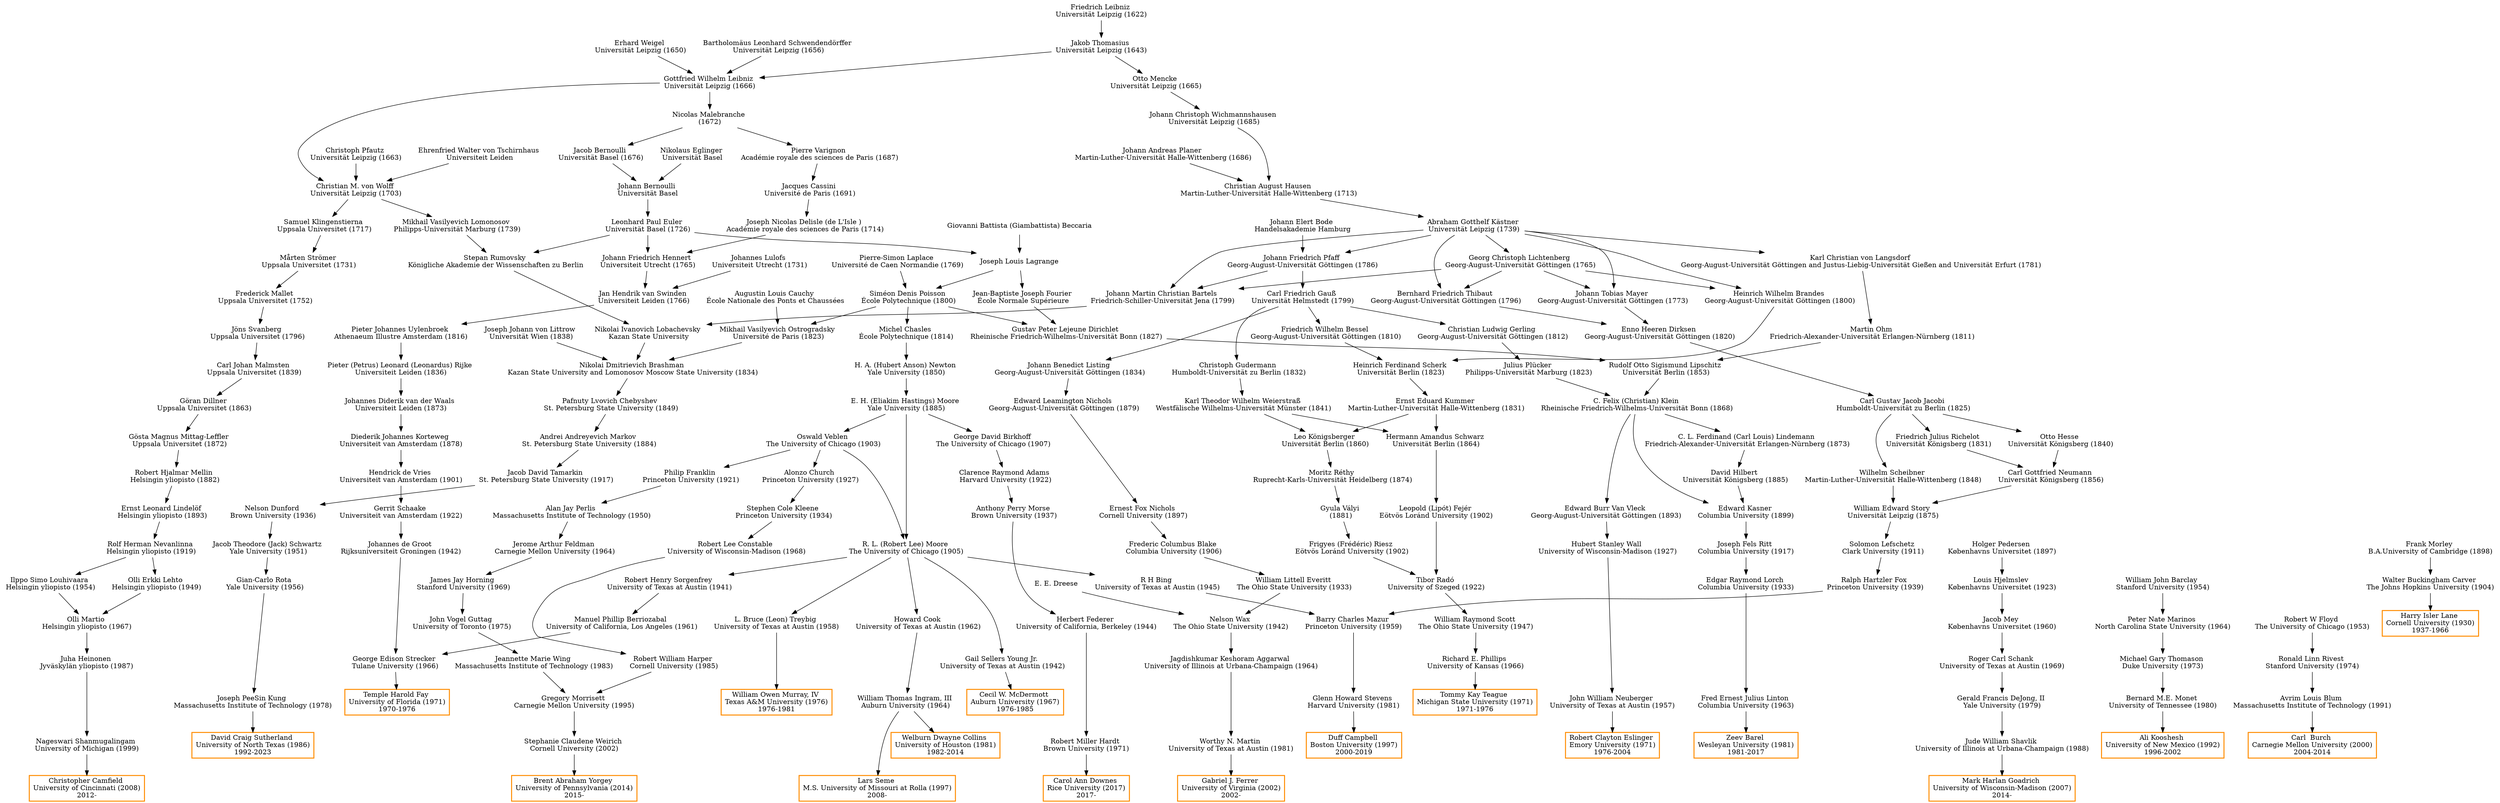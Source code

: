 digraph genealogy {
  graph [charset="utf-8"];
  node [shape=plaintext];

{ node [shape=rectangle, color=darkorange, style=bold];
{rank=same;
  x1 [label="Gabriel J. Ferrer \nUniversity of Virginia (2002)\n2002-"];
  269156 [label="Carol Ann Downes \nRice University (2017)\n2017-"];
  187943 [label="Brent Abraham Yorgey \nUniversity of Pennsylvania (2014)\n2015-"];
  126486 [label="Christopher Camfield \nUniversity of Cincinnati (2008)\n2012-"];
  122262 [label="Mark Harlan Goadrich \nUniversity of Wisconsin-Madison (2007)\n2014-"];
  x10 [label="Lars Seme \nM.S. University of Missouri at Rolla (1997)\n2008-"];
}
{rank=same;
x4 [label="Cecil W. McDermott \nAuburn University (1967)\n1976-1985"];
1692 [label="Temple Harold Fay \nUniversity of Florida (1971)\n1970-1976"];
15367 [label="Tommy Kay Teague \nMichigan State University (1971)\n1971-1976"];
17316 [label="William Owen Murray, IV \nTexas A&M University (1976)\n1976-1981"];
}
{rank=same;
x5 [label="Ali Kooshesh \nUniversity of New Mexico (1992)\n1996-2002"];
2063 [label="Robert Clayton Eslinger \nEmory University (1971)\n1976-2004"];
12164 [label="Welburn Dwayne Collins \nUniversity of Houston (1981)\n1982-2014"];
50346 [label="Carl  Burch \nCarnegie Mellon University (2000)\n2004-2014"];

38929 [label="Zeev Barel \nWesleyan University (1981)\n1981-2017"];
24038 [label="Duff Campbell \nBoston University (1997)\n2000-2019"];
10827 [label="David Craig Sutherland \nUniversity of North Texas (1986)\n1992-2023"];
}
42744 [label="Harry Isler Lane \nCornell University (1930)\n1937-1966"];
}

    33035 [label="Avrim Louis Blum \nMassachusetts Institute of Technology (1991)"];
    50081 [label="Ronald Linn Rivest \nStanford University (1974)"];
    69223 [label="Robert W Floyd \nThe University of Chicago (1953)"];

    33035 -> 50346;
    50081 -> 33035;
    69223 -> 50081;

{rank=same; 10827; 73525;}
{rank=same; 19953; 7402;}
{rank=same; 7436; 37342; 84012;}
{rank=same; 8158; 66377;}
{rank=same; 10278; 4838;}
{rank=same; 50224; 15367;}
  x2 [label="Worthy N. Martin \nUniversity of Texas at Austin (1981)"];
  x3 [label="Gail Sellers Young Jr. \nUniversity of Texas at Austin (1942)"];
  x6 [label="Bernard M.E. Monet \nUniversity of Tennessee (1980)"];
  x7 [label="Michael Gary Thomason \nDuke University (1973)"];
  x8 [label="Peter Nate Marinos \nNorth Carolina State University (1964)"];
  x9 [label="William John Barclay \nStanford University (1954)"];

  291898 [label="Jagdishkumar Keshoram Aggarwal \nUniversity of Illinois at Urbana-Champaign (1964)"];
  4403 [label="Robert Miller Hardt \nBrown University (1971)"];
  792 [label="William Thomas Ingram, III \nAuburn University (1964)"];
  6806 [label="Glenn Howard Stevens \nHarvard University (1981)"];
  73525 [label="Stephanie Claudene Weirich \nCornell University (2002)"];
  15727 [label="Richard E. Phillips \nUniversity of Kansas (1966)"];
  318 [label="L. Bruce (Leon) Treybig \nUniversity of Texas at Austin (1958)"];
  11614 [label="Joseph PeeSin Kung \nMassachusetts Institute of Technology (1978)"];
  11322 [label="John William Neuberger \nUniversity of Texas at Austin (1957)"];
  13276 [label="Fred Ernest Julius Linton \nColumbia University (1963)"];
  58325 [label="Nageswari Shanmugalingam \nUniversity of Michigan (1999)"];
  82245 [label="Jude William Shavlik \nUniversity of Illinois at Urbana-Champaign (1988)"];
  8163 [label="Walter Buckingham Carver \nThe Johns Hopkins University (1904)"];
  4838 [label="Nelson Wax \nThe Ohio State University (1942)"];
  621 [label="George Edison Strecker \nTulane University (1966)"];
  10278 [label="Herbert Federer \nUniversity of California, Berkeley (1944)"];
  322 [label="Howard Cook \nUniversity of Texas at Austin (1962)"];
  11730 [label="Barry Charles Mazur \nPrinceton University (1959)"];
  50224 [label="Gregory Morrisett \nCarnegie Mellon University (1995)"];
  10182 [label="William Raymond Scott \nThe Ohio State University (1947)"];
  286 [label="R. L. (Robert Lee) Moore \nThe University of Chicago (1905)"];
  7721 [label="Gian-Carlo Rota \nYale University (1956)"];
  7952 [label="Hubert Stanley Wall \nUniversity of Wisconsin-Madison (1927)"];
  13270 [label="Edgar Raymond Lorch \nColumbia University (1933)"];
  47379 [label="Juha Heinonen \nJyväskylän yliopisto (1987)"];
  41368 [label="Gerald Francis DeJong, II \nYale University (1979)"];
  8158 [label="Frank Morley \nB.A.University of Cambridge (1898)"];
  99740 [label="E. E. Dreese"];
  83975 [label="William Littell Everitt \nThe Ohio State University (1933)"];
  619 [label="Manuel Phillip Berriozabal \nUniversity of California, Los Angeles (1961)"];
  15967 [label="Johannes de Groot \nRijksuniversiteit Groningen (1942)"];
  4312 [label="Anthony Perry Morse \nBrown University (1937)"];
  305 [label="R H Bing \nUniversity of Texas at Austin (1945)"];
  15155 [label="Ralph Hartzler Fox \nPrinceton University (1939)"];
  50068 [label="Robert William Harper \nCornell University (1985)"];
  50090 [label="Jeannette Marie Wing \nMassachusetts Institute of Technology (1983)"];
  10323 [label="Tibor Radó \nUniversity of Szeged (1922)"];
  806 [label="E. H. (Eliakim Hastings) Moore \nYale University (1885)"];
  805 [label="Oswald Veblen \nThe University of Chicago (1903)"];
  13409 [label="Jacob Theodore (Jack) Schwartz \nYale University (1951)"];
  7436 [label="Edward Burr Van Vleck \nGeorg-August-Universität Göttingen (1893)"];
  37354 [label="Joseph Fels Ritt \nColumbia University (1917)"];
  32615 [label="Olli Martio \nHelsingin yliopisto (1967)"];
  78231 [label="Roger Carl Schank \nUniversity of Texas at Austin (1969)"];
  84005 [label="Frederic Columbus Blake \nColumbia University (1906)"];
  302 [label="Robert Henry Sorgenfrey \nUniversity of Texas at Austin (1941)"];
  48482 [label="Gerrit Schaake \nUniversiteit van Amsterdam (1922)"];
  4931 [label="Clarence Raymond Adams \nHarvard University (1922)"];
  7461 [label="Solomon Lefschetz \nClark University (1911)"];
  9041 [label="Robert Lee Constable \nUniversity of Wisconsin-Madison (1968)"];
  65968 [label="John Vogel Guttag \nUniversity of Toronto (1975)"];
  7488 [label="Leopold (Lipót) Fejér \nEötvös Loránd University (1902)"];
  11321 [label="Frigyes (Frédéric) Riesz \nEötvös Loránd University (1902)"];
  7865 [label="H. A. (Hubert Anson) Newton \nYale University (1850)"];
  4299 [label="Nelson Dunford \nBrown University (1936)"];
  7401 [label="C. Felix (Christian) Klein \nRheinische Friedrich-Wilhelms-Universität Bonn (1868)"];
  37342 [label="Edward Kasner \nColumbia University (1899)"];
  18690 [label="Olli Erkki Lehto \nHelsingin yliopisto (1949)"];
  35925 [label="Ilppo Simo Louhivaara \nHelsingin yliopisto (1954)"];
  15709 [label="Jacob Mey \nKøbenhavns Universitet (1960)"];
  84012 [label="Ernest Fox Nichols \nCornell University (1897)"];
  38126 [label="Hendrick de Vries \nUniversiteit van Amsterdam (1901)"];
  5879 [label="George David Birkhoff \nThe University of Chicago (1907)"];
  7451 [label="William Edward Story \nUniversität Leipzig (1875)"];
  8012 [label="Stephen Cole Kleene \nPrinceton University (1934)"];
  13815 [label="James Jay Horning \nStanford University (1969)"];
  7487 [label="Hermann Amandus Schwarz \nUniversität Berlin (1864)"];
  107016 [label="Gyula Vályi \n(1881)"];
  26995 [label="Michel Chasles \nÉcole Polytechnique (1814)"];
  4740 [label="Jacob David Tamarkin \nSt. Petersburg State University (1917)"];
  19964 [label="Rudolf Otto Sigismund Lipschitz \nUniversität Berlin (1853)"];
  7402 [label="Julius Plücker \nPhilipps-Universität Marburg (1823)"];
  7298 [label="David Hilbert \nUniversität Königsberg (1885)"];
  18689 [label="Rolf Herman Nevanlinna \nHelsingin yliopisto (1919)"];
  86401 [label="Louis Hjelmslev \nKøbenhavns Universitet (1923)"];
  84010 [label="Edward Leamington Nichols \nGeorg-August-Universität Göttingen (1879)"];
  7731 [label="Diederik Johannes Korteweg \nUniversiteit van Amsterdam (1878)"];
  32858 [label="Carl Gottfried Neumann \nUniversität Königsberg (1856)"];
  18589 [label="Wilhelm Scheibner \nMartin-Luther-Universität Halle-Wittenberg (1848)"];
  8011 [label="Alonzo Church \nPrinceton University (1927)"];
  13120 [label="Jerome Arthur Feldman \nCarnegie Mellon University (1964)"];
  18331 [label="Ernst Eduard Kummer \nMartin-Luther-Universität Halle-Wittenberg (1831)"];
  7486 [label="Karl Theodor Wilhelm Weierstraß \nWestfälische Wilhelms-Universität Münster (1841)"];
  90711 [label="Moritz Réthy \nRuprecht-Karls-Universität Heidelberg (1874)"];
  17865 [label="Siméon Denis Poisson \nÉcole Polytechnique (1800)"];
  12543 [label="Andrei Andreyevich Markov \nSt. Petersburg State University (1884)"];
  17946 [label="Gustav Peter Lejeune Dirichlet \nRheinische Friedrich-Wilhelms-Universität Bonn (1827)"];
  47064 [label="Martin Ohm \nFriedrich-Alexander-Universität Erlangen-Nürnberg (1811)"];
  29642 [label="Christian Ludwig Gerling \nGeorg-August-Universität Göttingen (1812)"];
  7404 [label="C. L. Ferdinand (Carl Louis) Lindemann \nFriedrich-Alexander-Universität Erlangen-Nürnberg (1873)"];
  782 [label="Ernst Leonard Lindelöf \nHelsingin yliopisto (1893)"];
  66377 [label="Holger Pedersen \nKøbenhavns Universitet (1897)"];
  19953 [label="Johann Benedict Listing \nGeorg-August-Universität Göttingen (1834)"];
  45621 [label="Johannes Diderik van der Waals \nUniversiteit Leiden (1873)"];
  46967 [label="Otto Hesse \nUniversität Königsberg (1840)"];
  57706 [label="Friedrich Julius Richelot \nUniversität Königsberg (1831)"];
  15635 [label="Carl Gustav Jacob Jacobi \nHumboldt-Universität zu Berlin (1825)"];
  13112 [label="Alan Jay Perlis \nMassachusetts Institute of Technology (1950)"];
  25484 [label="Heinrich Ferdinand Scherk \nUniversität Berlin (1823)"];
  29458 [label="Christoph Gudermann \nHumboldt-Universität zu Berlin (1832)"];
  18336 [label="Leo Königsberger \nUniversität Berlin (1860)"];
  17864 [label="Joseph Louis Lagrange"];
  108295 [label="Pierre-Simon Laplace \nUniversité de Caen Normandie (1769)"];
  12542 [label="Pafnuty Lvovich Chebyshev \nSt. Petersburg State University (1849)"];
  17981 [label="Jean-Baptiste Joseph Fourier \nÉcole Normale Supérieure"];
  47025 [label="Karl Christian von Langsdorf \nGeorg-August-Universität Göttingen and Justus-Liebig-Universität Gießen and Universität Erfurt (1781)"];
  18231 [label="Carl Friedrich Gauß \nUniversität Helmstedt (1799)"];
  143865 [label="Robert Hjalmar Mellin \nHelsingin yliopisto (1882)"];
  17813 [label="Pieter (Petrus) Leonard (Leonardus) Rijke \nUniversiteit Leiden (1836)"];
  41423 [label="Enno Heeren Dirksen \nGeorg-August-Universität Göttingen (1820)"];
  1488 [label="Philip Franklin \nPrinceton University (1921)"];
  18603 [label="Friedrich Wilhelm Bessel \nGeorg-August-Universität Göttingen (1810)"];
  65162 [label="Heinrich Wilhelm Brandes \nGeorg-August-Universität Göttingen (1800)"];
  146036 [label="Giovanni Battista (Giambattista) Beccaria"];
  38586 [label="Leonhard Paul Euler \nUniversität Basel (1726)"];
  12541 [label="Nikolai Dmitrievich Brashman \nKazan State University and Lomonosov Moscow State University (1834)"];
  66476 [label="Abraham Gotthelf Kästner \nUniversität Leipzig (1739)"];
  18230 [label="Johann Friedrich Pfaff \nGeorg-August-Universität Göttingen (1786)"];
  19770 [label="Gösta Magnus Mittag-Leffler \nUppsala Universitet (1872)"];
  74341 [label="Pieter Johannes Uylenbroek \nAthenaeum Illustre Amsterdam (1816)"];
  57659 [label="Johann Tobias Mayer \nGeorg-August-Universität Göttingen (1773)"];
  57667 [label="Bernhard Friedrich Thibaut \nGeorg-August-Universität Göttingen (1796)"];
  65161 [label="Georg Christoph Lichtenberg \nGeorg-August-Universität Göttingen (1765)"];
  53410 [label="Johann Bernoulli \nUniversität Basel"];
  12540 [label="Joseph Johann von Littrow \nUniversität Wien (1838)"];
  146776 [label="Nikolai Ivanovich Lobachevsky \nKazan State University"];
  259973 [label="Mikhail Vasilyevich Ostrogradsky \nUniversité de Paris (1823)"];
  57670 [label="Christian August Hausen \nMartin-Luther-Universität Halle-Wittenberg (1713)"];
  127710 [label="Johann Elert Bode \nHandelsakademie Hamburg"];
  24894 [label="Göran Dillner \nUppsala Universitet (1863)"];
  110893 [label="Jan Hendrik van Swinden \nUniversiteit Leiden (1766)"];
  54440 [label="Jacob Bernoulli \nUniversität Basel (1676)"];
  129628 [label="Nikolaus Eglinger \nUniversität Basel"];
  151180 [label="Johann Martin Christian Bartels \nFriedrich-Schiller-Universität Jena (1799)"];
  122737 [label="Stepan Rumovsky \nKönigliche Akademie der Wissenschaften zu Berlin"];
  55177 [label="Augustin Louis Cauchy \nÉcole Nationale des Ponts et Chaussées"];
  128986 [label="Johann Andreas Planer \nMartin-Luther-Universität Halle-Wittenberg (1686)"];
  72669 [label="Johann Christoph Wichmannshausen \nUniversität Leipzig (1685)"];
  167682 [label="Carl Johan Malmsten \nUppsala Universitet (1839)"];
  112812 [label="Johann Friedrich Hennert \nUniversiteit Utrecht (1765)"];
  112841 [label="Johannes Lulofs \nUniversiteit Utrecht (1731)"];
  143011 [label="Nicolas Malebranche \n(1672)"];
  260114 [label="Mikhail Vasilyevich Lomonosov \nPhilipps-Universität Marburg (1739)"];
  21235 [label="Otto Mencke \nUniversität Leipzig (1665)"];
  20543 [label="Jöns Svanberg \nUppsala Universitet (1796)"];
  112788 [label="Joseph Nicolas Delisle (de L'Isle ) \nAcadémie royale des sciences de Paris (1714)"];
  60985 [label="Gottfried Wilhelm Leibniz \nUniversität Leipzig (1666)"];
  47793 [label="Christian M. von Wolff \nUniversität Leipzig (1703)"];
  137705 [label="Jakob Thomasius \nUniversität Leipzig (1643)"];
  183360 [label="Frederick Mallet \nUppsala Universitet (1752)"];
  112748 [label="Jacques Cassini \nUniversité de Paris (1691)"];
  143859 [label="Bartholomäus Leonhard Schwendendörffer \nUniversität Leipzig (1656)"];
  60984 [label="Erhard Weigel \nUniversität Leipzig (1650)"];
  157308 [label="Christoph Pfautz \nUniversität Leipzig (1663)"];
  113719 [label="Ehrenfried Walter von Tschirnhaus \nUniversiteit Leiden"];
  143630 [label="Friedrich Leibniz \nUniversität Leipzig (1622)"];
  145119 [label="Mårten Strömer \nUppsala Universitet (1731)"];
  112689 [label="Pierre Varignon \nAcadémie royale des sciences de Paris (1687)"];
  145118 [label="Samuel Klingenstierna \nUppsala Universitet (1717)"];


291898 -> x2;
x2 -> x1;
x3 -> x4;
286 -> x3;

x9 -> x8;
x8 -> x7;
x7 -> x6;
x6 -> x5;

792 -> x10;

  4403 -> 269156;
  792 -> 12164;
  6806 -> 24038;
  73525 -> 187943;
  15727 -> 15367;
  318 -> 17316;
  11614 -> 10827;
  11322 -> 2063;
  13276 -> 38929;
  58325 -> 126486;
  82245 -> 122262;
  8163 -> 42744;
  4838 -> 291898;
  621 -> 1692;
  10278 -> 4403;
  322 -> 792;
  11730 -> 6806;
  50224 -> 73525;
  10182 -> 15727;
  286 -> 318;
  7721 -> 11614;
  7952 -> 11322;
  13270 -> 13276;
  47379 -> 58325;
  41368 -> 82245;
  8158 -> 8163;
  99740 -> 4838;
  83975 -> 4838;
  619 -> 621;
  15967 -> 621;
  4312 -> 10278;
  286 -> 322;
  305 -> 11730;
  15155 -> 11730;
  50068 -> 50224;
  50090 -> 50224;
  10323 -> 10182;
  806 -> 286;
  805 -> 286;
  13409 -> 7721;
  7436 -> 7952;
  37354 -> 13270;
  32615 -> 47379;
  78231 -> 41368;
  84005 -> 83975;
  302 -> 619;
  48482 -> 15967;
  4931 -> 4312;
  286 -> 305;
  7461 -> 15155;
  9041 -> 50068;
  65968 -> 50090;
  7488 -> 10323;
  11321 -> 10323;
  7865 -> 806;
  806 -> 805;
  4299 -> 13409;
  7401 -> 7436;
  37342 -> 37354;
  18690 -> 32615;
  35925 -> 32615;
  15709 -> 78231;
  84012 -> 84005;
  286 -> 302;
  38126 -> 48482;
  5879 -> 4931;
  7451 -> 7461;
  8012 -> 9041;
  13815 -> 65968;
  7487 -> 7488;
  107016 -> 11321;
  26995 -> 7865;
  4740 -> 4299;
  19964 -> 7401;
  7402 -> 7401;
  7298 -> 37342;
  7401 -> 37342;
  18689 -> 18690;
  18689 -> 35925;
  86401 -> 15709;
  84010 -> 84012;
  7731 -> 38126;
  806 -> 5879;
  32858 -> 7451;
  18589 -> 7451;
  8011 -> 8012;
  13120 -> 13815;
  18331 -> 7487;
  7486 -> 7487;
  90711 -> 107016;
  17865 -> 26995;
  12543 -> 4740;
  17946 -> 19964;
  47064 -> 19964;
  29642 -> 7402;
  7404 -> 7298;
  782 -> 18689;
  66377 -> 86401;
  19953 -> 84010;
  45621 -> 7731;
  46967 -> 32858;
  57706 -> 32858;
  15635 -> 18589;
  805 -> 8011;
  13112 -> 13120;
  25484 -> 18331;
  29458 -> 7486;
  18336 -> 90711;
  17864 -> 17865;
  108295 -> 17865;
  12542 -> 12543;
  17981 -> 17946;
  17865 -> 17946;
  47025 -> 47064;
  18231 -> 29642;
  7401 -> 7404;
  143865 -> 782;
  18231 -> 19953;
  17813 -> 45621;
  15635 -> 46967;
  15635 -> 57706;
  41423 -> 15635;
  1488 -> 13112;
  18603 -> 25484;
  65162 -> 25484;
  18231 -> 29458;
  18331 -> 18336;
  7486 -> 18336;
  146036 -> 17864;
  38586 -> 17864;
  12541 -> 12542;
  17864 -> 17981;
  66476 -> 47025;
  18230 -> 18231;
  19770 -> 143865;
  74341 -> 17813;
  57659 -> 41423;
  57667 -> 41423;
  805 -> 1488;
  18231 -> 18603;
  66476 -> 65162;
  65161 -> 65162;
  53410 -> 38586;
  12540 -> 12541;
  146776 -> 12541;
  259973 -> 12541;
  57670 -> 66476;
  127710 -> 18230;
  66476 -> 18230;
  24894 -> 19770;
  110893 -> 74341;
  66476 -> 57659;
  65161 -> 57659;
  66476 -> 57667;
  65161 -> 57667;
  66476 -> 65161;
  54440 -> 53410;
  129628 -> 53410;
  151180 -> 146776;
  122737 -> 146776;
  55177 -> 259973;
  17865 -> 259973;
  128986 -> 57670;
  72669 -> 57670;
  167682 -> 24894;
  112812 -> 110893;
  112841 -> 110893;
  143011 -> 54440;
  66476 -> 151180;
  65161 -> 151180;
  18230 -> 151180;
  38586 -> 122737;
  260114 -> 122737;
  21235 -> 72669;
  20543 -> 167682;
  112788 -> 112812;
  38586 -> 112812;
  60985 -> 143011;
  47793 -> 260114;
  137705 -> 21235;
  183360 -> 20543;
  112748 -> 112788;
  143859 -> 60985;
  137705 -> 60985;
  60984 -> 60985;
  60985 -> 47793;
  157308 -> 47793;
  113719 -> 47793;
  143630 -> 137705;
  145119 -> 183360;
  112689 -> 112748;
  145118 -> 145119;
  143011 -> 112689;
  47793 -> 145118;
}

